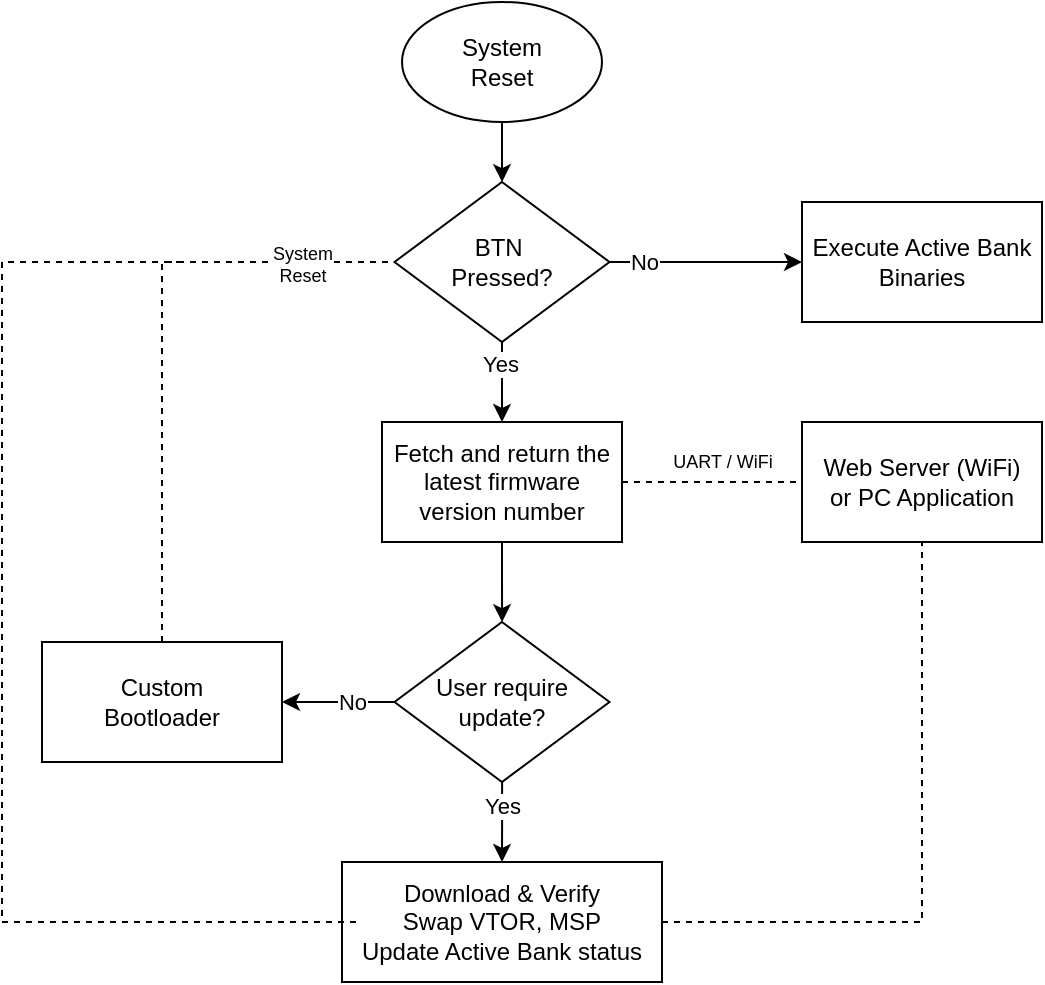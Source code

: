 <mxfile version="28.2.3">
  <diagram name="Page-1" id="VIrr3FcicjefTnKExSes">
    <mxGraphModel dx="582" dy="299" grid="1" gridSize="10" guides="1" tooltips="1" connect="1" arrows="1" fold="1" page="1" pageScale="1" pageWidth="850" pageHeight="1100" math="0" shadow="0">
      <root>
        <mxCell id="0" />
        <mxCell id="1" parent="0" />
        <mxCell id="w3Bdly0N5Gflq8OKaBdq-10" value="" style="edgeStyle=orthogonalEdgeStyle;rounded=0;orthogonalLoop=1;jettySize=auto;html=1;" edge="1" parent="1" source="w3Bdly0N5Gflq8OKaBdq-2" target="w3Bdly0N5Gflq8OKaBdq-3">
          <mxGeometry relative="1" as="geometry" />
        </mxCell>
        <mxCell id="w3Bdly0N5Gflq8OKaBdq-2" value="&lt;div&gt;System&lt;/div&gt;Reset" style="ellipse;whiteSpace=wrap;html=1;" vertex="1" parent="1">
          <mxGeometry x="370" y="40" width="100" height="60" as="geometry" />
        </mxCell>
        <mxCell id="w3Bdly0N5Gflq8OKaBdq-24" value="" style="edgeStyle=orthogonalEdgeStyle;rounded=0;orthogonalLoop=1;jettySize=auto;html=1;" edge="1" parent="1" source="w3Bdly0N5Gflq8OKaBdq-3" target="w3Bdly0N5Gflq8OKaBdq-8">
          <mxGeometry relative="1" as="geometry" />
        </mxCell>
        <mxCell id="w3Bdly0N5Gflq8OKaBdq-34" value="No" style="edgeLabel;html=1;align=center;verticalAlign=middle;resizable=0;points=[];" vertex="1" connectable="0" parent="w3Bdly0N5Gflq8OKaBdq-24">
          <mxGeometry x="-0.225" relative="1" as="geometry">
            <mxPoint x="-21" as="offset" />
          </mxGeometry>
        </mxCell>
        <mxCell id="w3Bdly0N5Gflq8OKaBdq-3" value="BTN&amp;nbsp;&lt;div&gt;Pressed?&lt;/div&gt;" style="rhombus;whiteSpace=wrap;html=1;" vertex="1" parent="1">
          <mxGeometry x="366.25" y="130" width="107.5" height="80" as="geometry" />
        </mxCell>
        <mxCell id="w3Bdly0N5Gflq8OKaBdq-20" value="" style="edgeStyle=orthogonalEdgeStyle;rounded=0;orthogonalLoop=1;jettySize=auto;html=1;" edge="1" parent="1" source="w3Bdly0N5Gflq8OKaBdq-4" target="w3Bdly0N5Gflq8OKaBdq-5">
          <mxGeometry relative="1" as="geometry" />
        </mxCell>
        <mxCell id="w3Bdly0N5Gflq8OKaBdq-4" value="Fetch and return the latest firmware version number" style="rounded=0;whiteSpace=wrap;html=1;" vertex="1" parent="1">
          <mxGeometry x="360" y="250" width="120" height="60" as="geometry" />
        </mxCell>
        <mxCell id="w3Bdly0N5Gflq8OKaBdq-13" value="" style="edgeStyle=orthogonalEdgeStyle;rounded=0;orthogonalLoop=1;jettySize=auto;html=1;" edge="1" parent="1" source="w3Bdly0N5Gflq8OKaBdq-5" target="w3Bdly0N5Gflq8OKaBdq-7">
          <mxGeometry relative="1" as="geometry" />
        </mxCell>
        <mxCell id="w3Bdly0N5Gflq8OKaBdq-36" value="Yes" style="edgeLabel;html=1;align=center;verticalAlign=middle;resizable=0;points=[];" vertex="1" connectable="0" parent="w3Bdly0N5Gflq8OKaBdq-13">
          <mxGeometry x="-0.408" relative="1" as="geometry">
            <mxPoint as="offset" />
          </mxGeometry>
        </mxCell>
        <mxCell id="w3Bdly0N5Gflq8OKaBdq-22" value="" style="edgeStyle=orthogonalEdgeStyle;rounded=0;orthogonalLoop=1;jettySize=auto;html=1;" edge="1" parent="1" source="w3Bdly0N5Gflq8OKaBdq-5" target="w3Bdly0N5Gflq8OKaBdq-9">
          <mxGeometry relative="1" as="geometry" />
        </mxCell>
        <mxCell id="w3Bdly0N5Gflq8OKaBdq-37" value="No" style="edgeLabel;html=1;align=center;verticalAlign=middle;resizable=0;points=[];" vertex="1" connectable="0" parent="w3Bdly0N5Gflq8OKaBdq-22">
          <mxGeometry x="-0.225" relative="1" as="geometry">
            <mxPoint as="offset" />
          </mxGeometry>
        </mxCell>
        <mxCell id="w3Bdly0N5Gflq8OKaBdq-5" value="User require update?" style="rhombus;whiteSpace=wrap;html=1;" vertex="1" parent="1">
          <mxGeometry x="366.25" y="350" width="107.5" height="80" as="geometry" />
        </mxCell>
        <mxCell id="w3Bdly0N5Gflq8OKaBdq-7" value="Download &amp;amp; Verify&lt;div&gt;Swap VTOR, MSP&lt;/div&gt;&lt;div&gt;Update Active Bank status&lt;/div&gt;" style="rounded=0;whiteSpace=wrap;html=1;" vertex="1" parent="1">
          <mxGeometry x="340" y="470" width="160" height="60" as="geometry" />
        </mxCell>
        <mxCell id="w3Bdly0N5Gflq8OKaBdq-8" value="Execute Active Bank Binaries" style="rounded=0;whiteSpace=wrap;html=1;" vertex="1" parent="1">
          <mxGeometry x="570" y="140" width="120" height="60" as="geometry" />
        </mxCell>
        <mxCell id="w3Bdly0N5Gflq8OKaBdq-9" value="&lt;div&gt;Custom&lt;/div&gt;&lt;div&gt;Bootloader&lt;/div&gt;" style="rounded=0;whiteSpace=wrap;html=1;" vertex="1" parent="1">
          <mxGeometry x="190" y="360" width="120" height="60" as="geometry" />
        </mxCell>
        <mxCell id="w3Bdly0N5Gflq8OKaBdq-16" style="edgeStyle=orthogonalEdgeStyle;rounded=0;orthogonalLoop=1;jettySize=auto;html=1;exitX=0.5;exitY=1;exitDx=0;exitDy=0;" edge="1" parent="1" source="w3Bdly0N5Gflq8OKaBdq-4" target="w3Bdly0N5Gflq8OKaBdq-4">
          <mxGeometry relative="1" as="geometry" />
        </mxCell>
        <mxCell id="w3Bdly0N5Gflq8OKaBdq-19" value="" style="endArrow=classic;html=1;rounded=0;entryX=0.5;entryY=0;entryDx=0;entryDy=0;exitX=0.5;exitY=1;exitDx=0;exitDy=0;" edge="1" parent="1" source="w3Bdly0N5Gflq8OKaBdq-3" target="w3Bdly0N5Gflq8OKaBdq-4">
          <mxGeometry width="50" height="50" relative="1" as="geometry">
            <mxPoint x="400" y="310" as="sourcePoint" />
            <mxPoint x="450" y="260" as="targetPoint" />
          </mxGeometry>
        </mxCell>
        <mxCell id="w3Bdly0N5Gflq8OKaBdq-35" value="Yes" style="edgeLabel;html=1;align=center;verticalAlign=middle;resizable=0;points=[];" vertex="1" connectable="0" parent="w3Bdly0N5Gflq8OKaBdq-19">
          <mxGeometry x="-0.444" y="-1" relative="1" as="geometry">
            <mxPoint as="offset" />
          </mxGeometry>
        </mxCell>
        <mxCell id="w3Bdly0N5Gflq8OKaBdq-21" value="Web Server (WiFi)&lt;div&gt;or PC Application&lt;/div&gt;" style="rounded=0;whiteSpace=wrap;html=1;" vertex="1" parent="1">
          <mxGeometry x="570" y="250" width="120" height="60" as="geometry" />
        </mxCell>
        <mxCell id="w3Bdly0N5Gflq8OKaBdq-26" value="" style="endArrow=none;dashed=1;html=1;rounded=0;exitX=0.5;exitY=0;exitDx=0;exitDy=0;" edge="1" parent="1" source="w3Bdly0N5Gflq8OKaBdq-9">
          <mxGeometry width="50" height="50" relative="1" as="geometry">
            <mxPoint x="360" y="300" as="sourcePoint" />
            <mxPoint x="366" y="170" as="targetPoint" />
            <Array as="points">
              <mxPoint x="250" y="170" />
            </Array>
          </mxGeometry>
        </mxCell>
        <mxCell id="w3Bdly0N5Gflq8OKaBdq-29" value="System&lt;div&gt;Reset&lt;/div&gt;" style="edgeLabel;html=1;align=center;verticalAlign=middle;resizable=0;points=[];fontSize=9;" vertex="1" connectable="0" parent="w3Bdly0N5Gflq8OKaBdq-26">
          <mxGeometry x="-0.264" y="-3" relative="1" as="geometry">
            <mxPoint x="67" y="-77" as="offset" />
          </mxGeometry>
        </mxCell>
        <mxCell id="w3Bdly0N5Gflq8OKaBdq-28" value="" style="endArrow=none;dashed=1;html=1;rounded=0;entryX=0;entryY=0.5;entryDx=0;entryDy=0;exitX=1;exitY=0.5;exitDx=0;exitDy=0;" edge="1" parent="1" source="w3Bdly0N5Gflq8OKaBdq-4" target="w3Bdly0N5Gflq8OKaBdq-21">
          <mxGeometry width="50" height="50" relative="1" as="geometry">
            <mxPoint x="360" y="300" as="sourcePoint" />
            <mxPoint x="410" y="250" as="targetPoint" />
          </mxGeometry>
        </mxCell>
        <mxCell id="w3Bdly0N5Gflq8OKaBdq-31" value="UART / WiFi" style="edgeLabel;html=1;align=center;verticalAlign=middle;resizable=0;points=[];fontSize=9;" vertex="1" connectable="0" parent="w3Bdly0N5Gflq8OKaBdq-28">
          <mxGeometry x="-0.146" relative="1" as="geometry">
            <mxPoint x="11" y="-10" as="offset" />
          </mxGeometry>
        </mxCell>
        <mxCell id="w3Bdly0N5Gflq8OKaBdq-30" value="" style="endArrow=none;dashed=1;html=1;rounded=0;" edge="1" parent="1">
          <mxGeometry width="50" height="50" relative="1" as="geometry">
            <mxPoint x="260" y="170" as="sourcePoint" />
            <mxPoint x="350" y="500" as="targetPoint" />
            <Array as="points">
              <mxPoint x="170" y="170" />
              <mxPoint x="170" y="500" />
            </Array>
          </mxGeometry>
        </mxCell>
        <mxCell id="w3Bdly0N5Gflq8OKaBdq-33" value="" style="endArrow=none;dashed=1;html=1;rounded=0;entryX=0.5;entryY=1;entryDx=0;entryDy=0;exitX=1;exitY=0.5;exitDx=0;exitDy=0;" edge="1" parent="1" source="w3Bdly0N5Gflq8OKaBdq-7" target="w3Bdly0N5Gflq8OKaBdq-21">
          <mxGeometry width="50" height="50" relative="1" as="geometry">
            <mxPoint x="550" y="400" as="sourcePoint" />
            <mxPoint x="600" y="350" as="targetPoint" />
            <Array as="points">
              <mxPoint x="630" y="500" />
            </Array>
          </mxGeometry>
        </mxCell>
      </root>
    </mxGraphModel>
  </diagram>
</mxfile>

